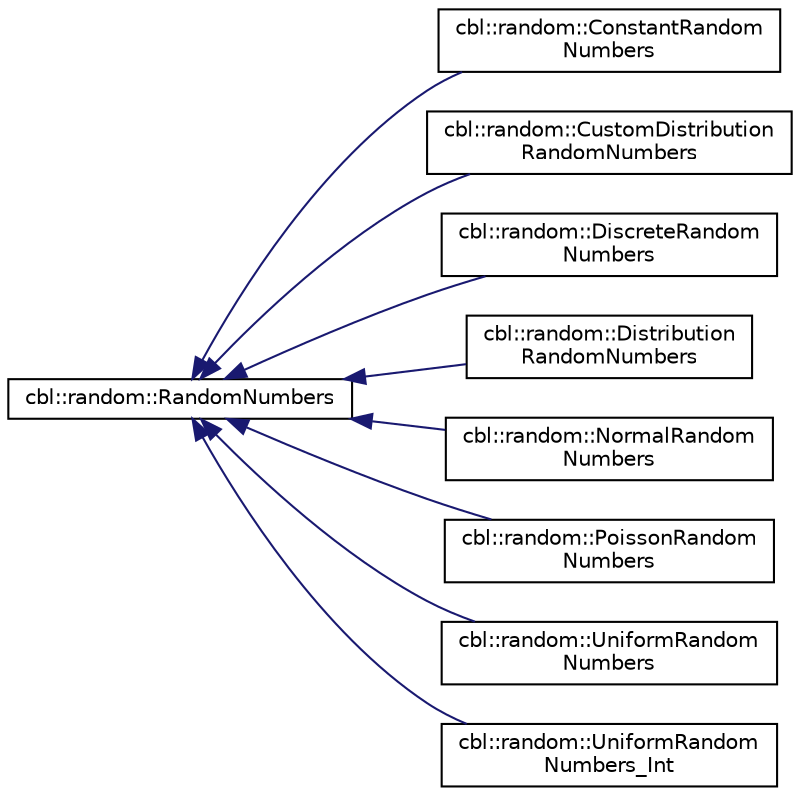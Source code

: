 digraph "Graphical Class Hierarchy"
{
  edge [fontname="Helvetica",fontsize="10",labelfontname="Helvetica",labelfontsize="10"];
  node [fontname="Helvetica",fontsize="10",shape=record];
  rankdir="LR";
  Node0 [label="cbl::random::RandomNumbers",height=0.2,width=0.4,color="black", fillcolor="white", style="filled",URL="$df/dff/classcbl_1_1random_1_1RandomNumbers.html",tooltip="The class RandomNumbers. "];
  Node0 -> Node1 [dir="back",color="midnightblue",fontsize="10",style="solid",fontname="Helvetica"];
  Node1 [label="cbl::random::ConstantRandom\lNumbers",height=0.2,width=0.4,color="black", fillcolor="white", style="filled",URL="$dc/ddc/classcbl_1_1random_1_1ConstantRandomNumbers.html",tooltip="The class ConstantRandomNumbers. "];
  Node0 -> Node2 [dir="back",color="midnightblue",fontsize="10",style="solid",fontname="Helvetica"];
  Node2 [label="cbl::random::CustomDistribution\lRandomNumbers",height=0.2,width=0.4,color="black", fillcolor="white", style="filled",URL="$d9/dd7/classcbl_1_1random_1_1CustomDistributionRandomNumbers.html",tooltip="The class CustomDistributionRandomNumbers. "];
  Node0 -> Node3 [dir="back",color="midnightblue",fontsize="10",style="solid",fontname="Helvetica"];
  Node3 [label="cbl::random::DiscreteRandom\lNumbers",height=0.2,width=0.4,color="black", fillcolor="white", style="filled",URL="$da/d32/classcbl_1_1random_1_1DiscreteRandomNumbers.html",tooltip="The class DiscreteRandomNumbers. "];
  Node0 -> Node4 [dir="back",color="midnightblue",fontsize="10",style="solid",fontname="Helvetica"];
  Node4 [label="cbl::random::Distribution\lRandomNumbers",height=0.2,width=0.4,color="black", fillcolor="white", style="filled",URL="$d2/d5b/classcbl_1_1random_1_1DistributionRandomNumbers.html",tooltip="The class DistributionRandomNumbers. "];
  Node0 -> Node5 [dir="back",color="midnightblue",fontsize="10",style="solid",fontname="Helvetica"];
  Node5 [label="cbl::random::NormalRandom\lNumbers",height=0.2,width=0.4,color="black", fillcolor="white", style="filled",URL="$d6/def/classcbl_1_1random_1_1NormalRandomNumbers.html",tooltip="The class NormalRandomNumbers. "];
  Node0 -> Node6 [dir="back",color="midnightblue",fontsize="10",style="solid",fontname="Helvetica"];
  Node6 [label="cbl::random::PoissonRandom\lNumbers",height=0.2,width=0.4,color="black", fillcolor="white", style="filled",URL="$db/ded/classcbl_1_1random_1_1PoissonRandomNumbers.html",tooltip="The class PoissonRandomNumbers. "];
  Node0 -> Node7 [dir="back",color="midnightblue",fontsize="10",style="solid",fontname="Helvetica"];
  Node7 [label="cbl::random::UniformRandom\lNumbers",height=0.2,width=0.4,color="black", fillcolor="white", style="filled",URL="$d3/dbf/classcbl_1_1random_1_1UniformRandomNumbers.html",tooltip="The class UniformRandomNumbers. "];
  Node0 -> Node8 [dir="back",color="midnightblue",fontsize="10",style="solid",fontname="Helvetica"];
  Node8 [label="cbl::random::UniformRandom\lNumbers_Int",height=0.2,width=0.4,color="black", fillcolor="white", style="filled",URL="$dd/da4/classcbl_1_1random_1_1UniformRandomNumbers__Int.html",tooltip="The class UniformRandomNumbers_Int. "];
}
